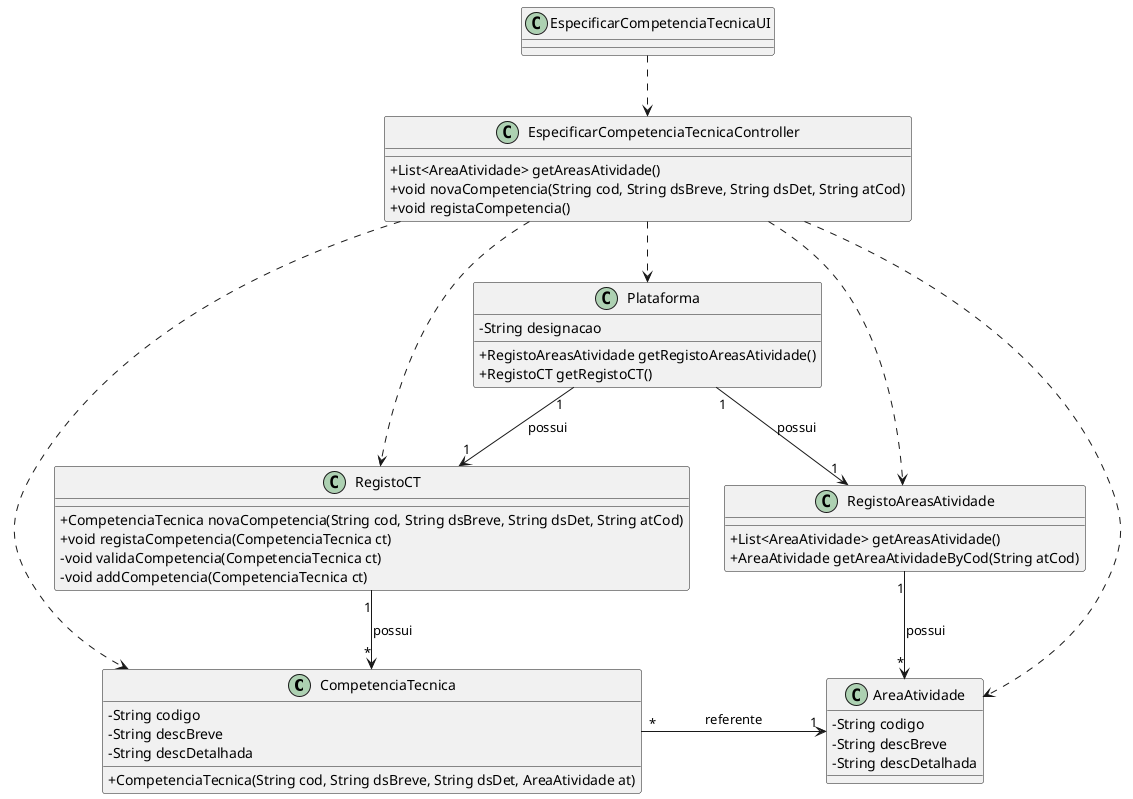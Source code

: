 @startuml

skinparam classAttributeIconSize 0

class CompetenciaTecnica {
  -String codigo
  -String descBreve
  -String descDetalhada
  +CompetenciaTecnica(String cod, String dsBreve, String dsDet, AreaAtividade at)
}


class AreaAtividade {
  -String codigo
  -String descBreve
  -String descDetalhada
}

class Plataforma {
  -String designacao
  +RegistoAreasAtividade getRegistoAreasAtividade()
  +RegistoCT getRegistoCT()
}

class RegistoAreasAtividade {
  +List<AreaAtividade> getAreasAtividade()
  +AreaAtividade getAreaAtividadeByCod(String atCod)
}

class RegistoCT {
  +CompetenciaTecnica novaCompetencia(String cod, String dsBreve, String dsDet, String atCod)
  +void registaCompetencia(CompetenciaTecnica ct)
  -void validaCompetencia(CompetenciaTecnica ct)
  -void addCompetencia(CompetenciaTecnica ct)
}


class EspecificarCompetenciaTecnicaController {
  +List<AreaAtividade> getAreasAtividade()
  +void novaCompetencia(String cod, String dsBreve, String dsDet, String atCod)
  +void registaCompetencia()
}

class EspecificarCompetenciaTecnicaUI {

}

EspecificarCompetenciaTecnicaUI ..> EspecificarCompetenciaTecnicaController
EspecificarCompetenciaTecnicaController ..> Plataforma
EspecificarCompetenciaTecnicaController ..> RegistoAreasAtividade
EspecificarCompetenciaTecnicaController ..> RegistoCT
EspecificarCompetenciaTecnicaController ..> AreaAtividade
EspecificarCompetenciaTecnicaController ..> CompetenciaTecnica
CompetenciaTecnica "*" -> "1" AreaAtividade : referente

Plataforma "1" --> "1" RegistoAreasAtividade : possui
Plataforma "1" --> "1" RegistoCT : possui

RegistoAreasAtividade "1" --> "*" AreaAtividade : possui
RegistoCT "1" --> "*" CompetenciaTecnica : possui


@enduml